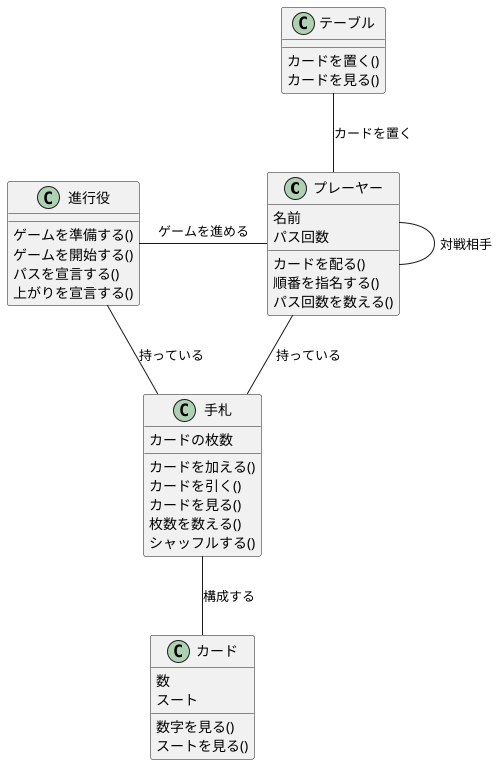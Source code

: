 @startuml

class プレーヤー {
  名前
  パス回数
  カードを配る()
  順番を指名する()
  パス回数を数える()
}

class 進行役 {
  ゲームを準備する()
  ゲームを開始する()
  パスを宣言する()
  上がりを宣言する()
}

class カード {
  数
  スート
  数字を見る()
  スートを見る()
}

class 手札 {
  カードの枚数
  カードを加える()
  カードを引く()
  カードを見る()
  枚数を数える()
  シャッフルする()
}

class テーブル {
  カードを置く()
  カードを見る()
}

プレーヤー -l- 進行役 : ゲームを進める
プレーヤー -- プレーヤー : 対戦相手
プレーヤー -u- テーブル : カードを置く
プレーヤー -- 手札 : 持っている
進行役 -- 手札 : 持っている
手札 -- カード : 構成する

@enduml
